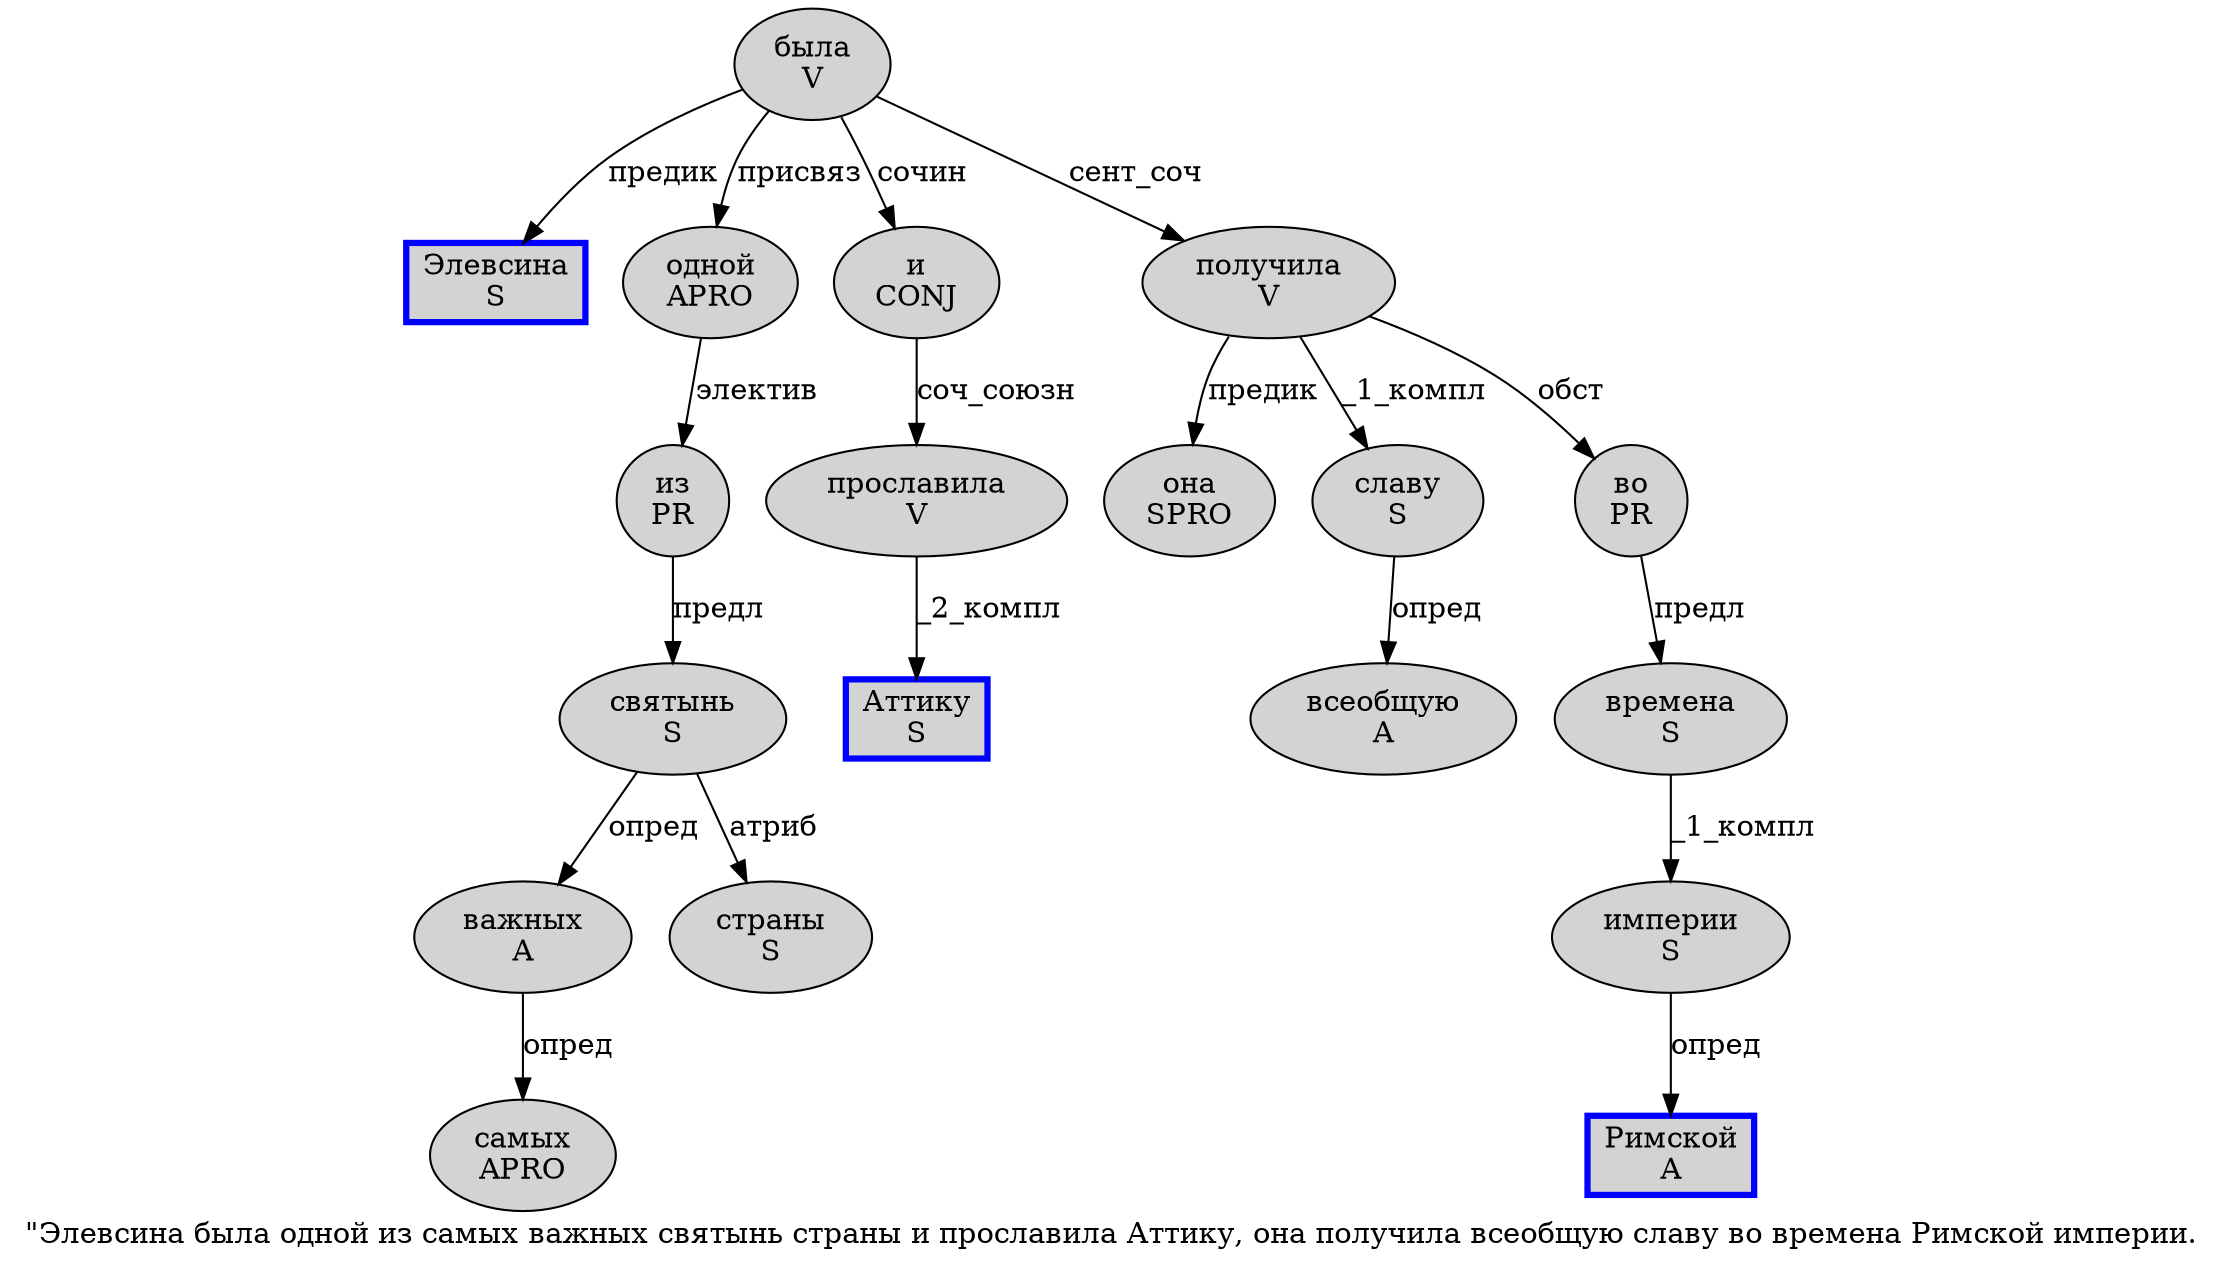 digraph SENTENCE_1086 {
	graph [label="\"Элевсина была одной из самых важных святынь страны и прославила Аттику, она получила всеобщую славу во времена Римской империи."]
	node [style=filled]
		1 [label="Элевсина
S" color=blue fillcolor=lightgray penwidth=3 shape=box]
		2 [label="была
V" color="" fillcolor=lightgray penwidth=1 shape=ellipse]
		3 [label="одной
APRO" color="" fillcolor=lightgray penwidth=1 shape=ellipse]
		4 [label="из
PR" color="" fillcolor=lightgray penwidth=1 shape=ellipse]
		5 [label="самых
APRO" color="" fillcolor=lightgray penwidth=1 shape=ellipse]
		6 [label="важных
A" color="" fillcolor=lightgray penwidth=1 shape=ellipse]
		7 [label="святынь
S" color="" fillcolor=lightgray penwidth=1 shape=ellipse]
		8 [label="страны
S" color="" fillcolor=lightgray penwidth=1 shape=ellipse]
		9 [label="и
CONJ" color="" fillcolor=lightgray penwidth=1 shape=ellipse]
		10 [label="прославила
V" color="" fillcolor=lightgray penwidth=1 shape=ellipse]
		11 [label="Аттику
S" color=blue fillcolor=lightgray penwidth=3 shape=box]
		13 [label="она
SPRO" color="" fillcolor=lightgray penwidth=1 shape=ellipse]
		14 [label="получила
V" color="" fillcolor=lightgray penwidth=1 shape=ellipse]
		15 [label="всеобщую
A" color="" fillcolor=lightgray penwidth=1 shape=ellipse]
		16 [label="славу
S" color="" fillcolor=lightgray penwidth=1 shape=ellipse]
		17 [label="во
PR" color="" fillcolor=lightgray penwidth=1 shape=ellipse]
		18 [label="времена
S" color="" fillcolor=lightgray penwidth=1 shape=ellipse]
		19 [label="Римской
A" color=blue fillcolor=lightgray penwidth=3 shape=box]
		20 [label="империи
S" color="" fillcolor=lightgray penwidth=1 shape=ellipse]
			14 -> 13 [label="предик"]
			14 -> 16 [label="_1_компл"]
			14 -> 17 [label="обст"]
			18 -> 20 [label="_1_компл"]
			4 -> 7 [label="предл"]
			9 -> 10 [label="соч_союзн"]
			16 -> 15 [label="опред"]
			2 -> 1 [label="предик"]
			2 -> 3 [label="присвяз"]
			2 -> 9 [label="сочин"]
			2 -> 14 [label="сент_соч"]
			6 -> 5 [label="опред"]
			20 -> 19 [label="опред"]
			7 -> 6 [label="опред"]
			7 -> 8 [label="атриб"]
			10 -> 11 [label="_2_компл"]
			3 -> 4 [label="электив"]
			17 -> 18 [label="предл"]
}